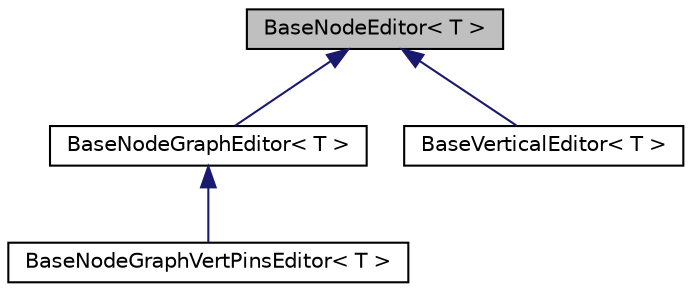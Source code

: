 digraph "BaseNodeEditor&lt; T &gt;"
{
 // LATEX_PDF_SIZE
  edge [fontname="Helvetica",fontsize="10",labelfontname="Helvetica",labelfontsize="10"];
  node [fontname="Helvetica",fontsize="10",shape=record];
  Node1 [label="BaseNodeEditor\< T \>",height=0.2,width=0.4,color="black", fillcolor="grey75", style="filled", fontcolor="black",tooltip=" "];
  Node1 -> Node2 [dir="back",color="midnightblue",fontsize="10",style="solid",fontname="Helvetica"];
  Node2 [label="BaseNodeGraphEditor\< T \>",height=0.2,width=0.4,color="black", fillcolor="white", style="filled",URL="$class_base_node_graph_editor.html",tooltip=" "];
  Node2 -> Node3 [dir="back",color="midnightblue",fontsize="10",style="solid",fontname="Helvetica"];
  Node3 [label="BaseNodeGraphVertPinsEditor\< T \>",height=0.2,width=0.4,color="black", fillcolor="white", style="filled",URL="$class_base_node_graph_vert_pins_editor.html",tooltip=" "];
  Node1 -> Node4 [dir="back",color="midnightblue",fontsize="10",style="solid",fontname="Helvetica"];
  Node4 [label="BaseVerticalEditor\< T \>",height=0.2,width=0.4,color="black", fillcolor="white", style="filled",URL="$class_base_vertical_editor.html",tooltip=" "];
}
